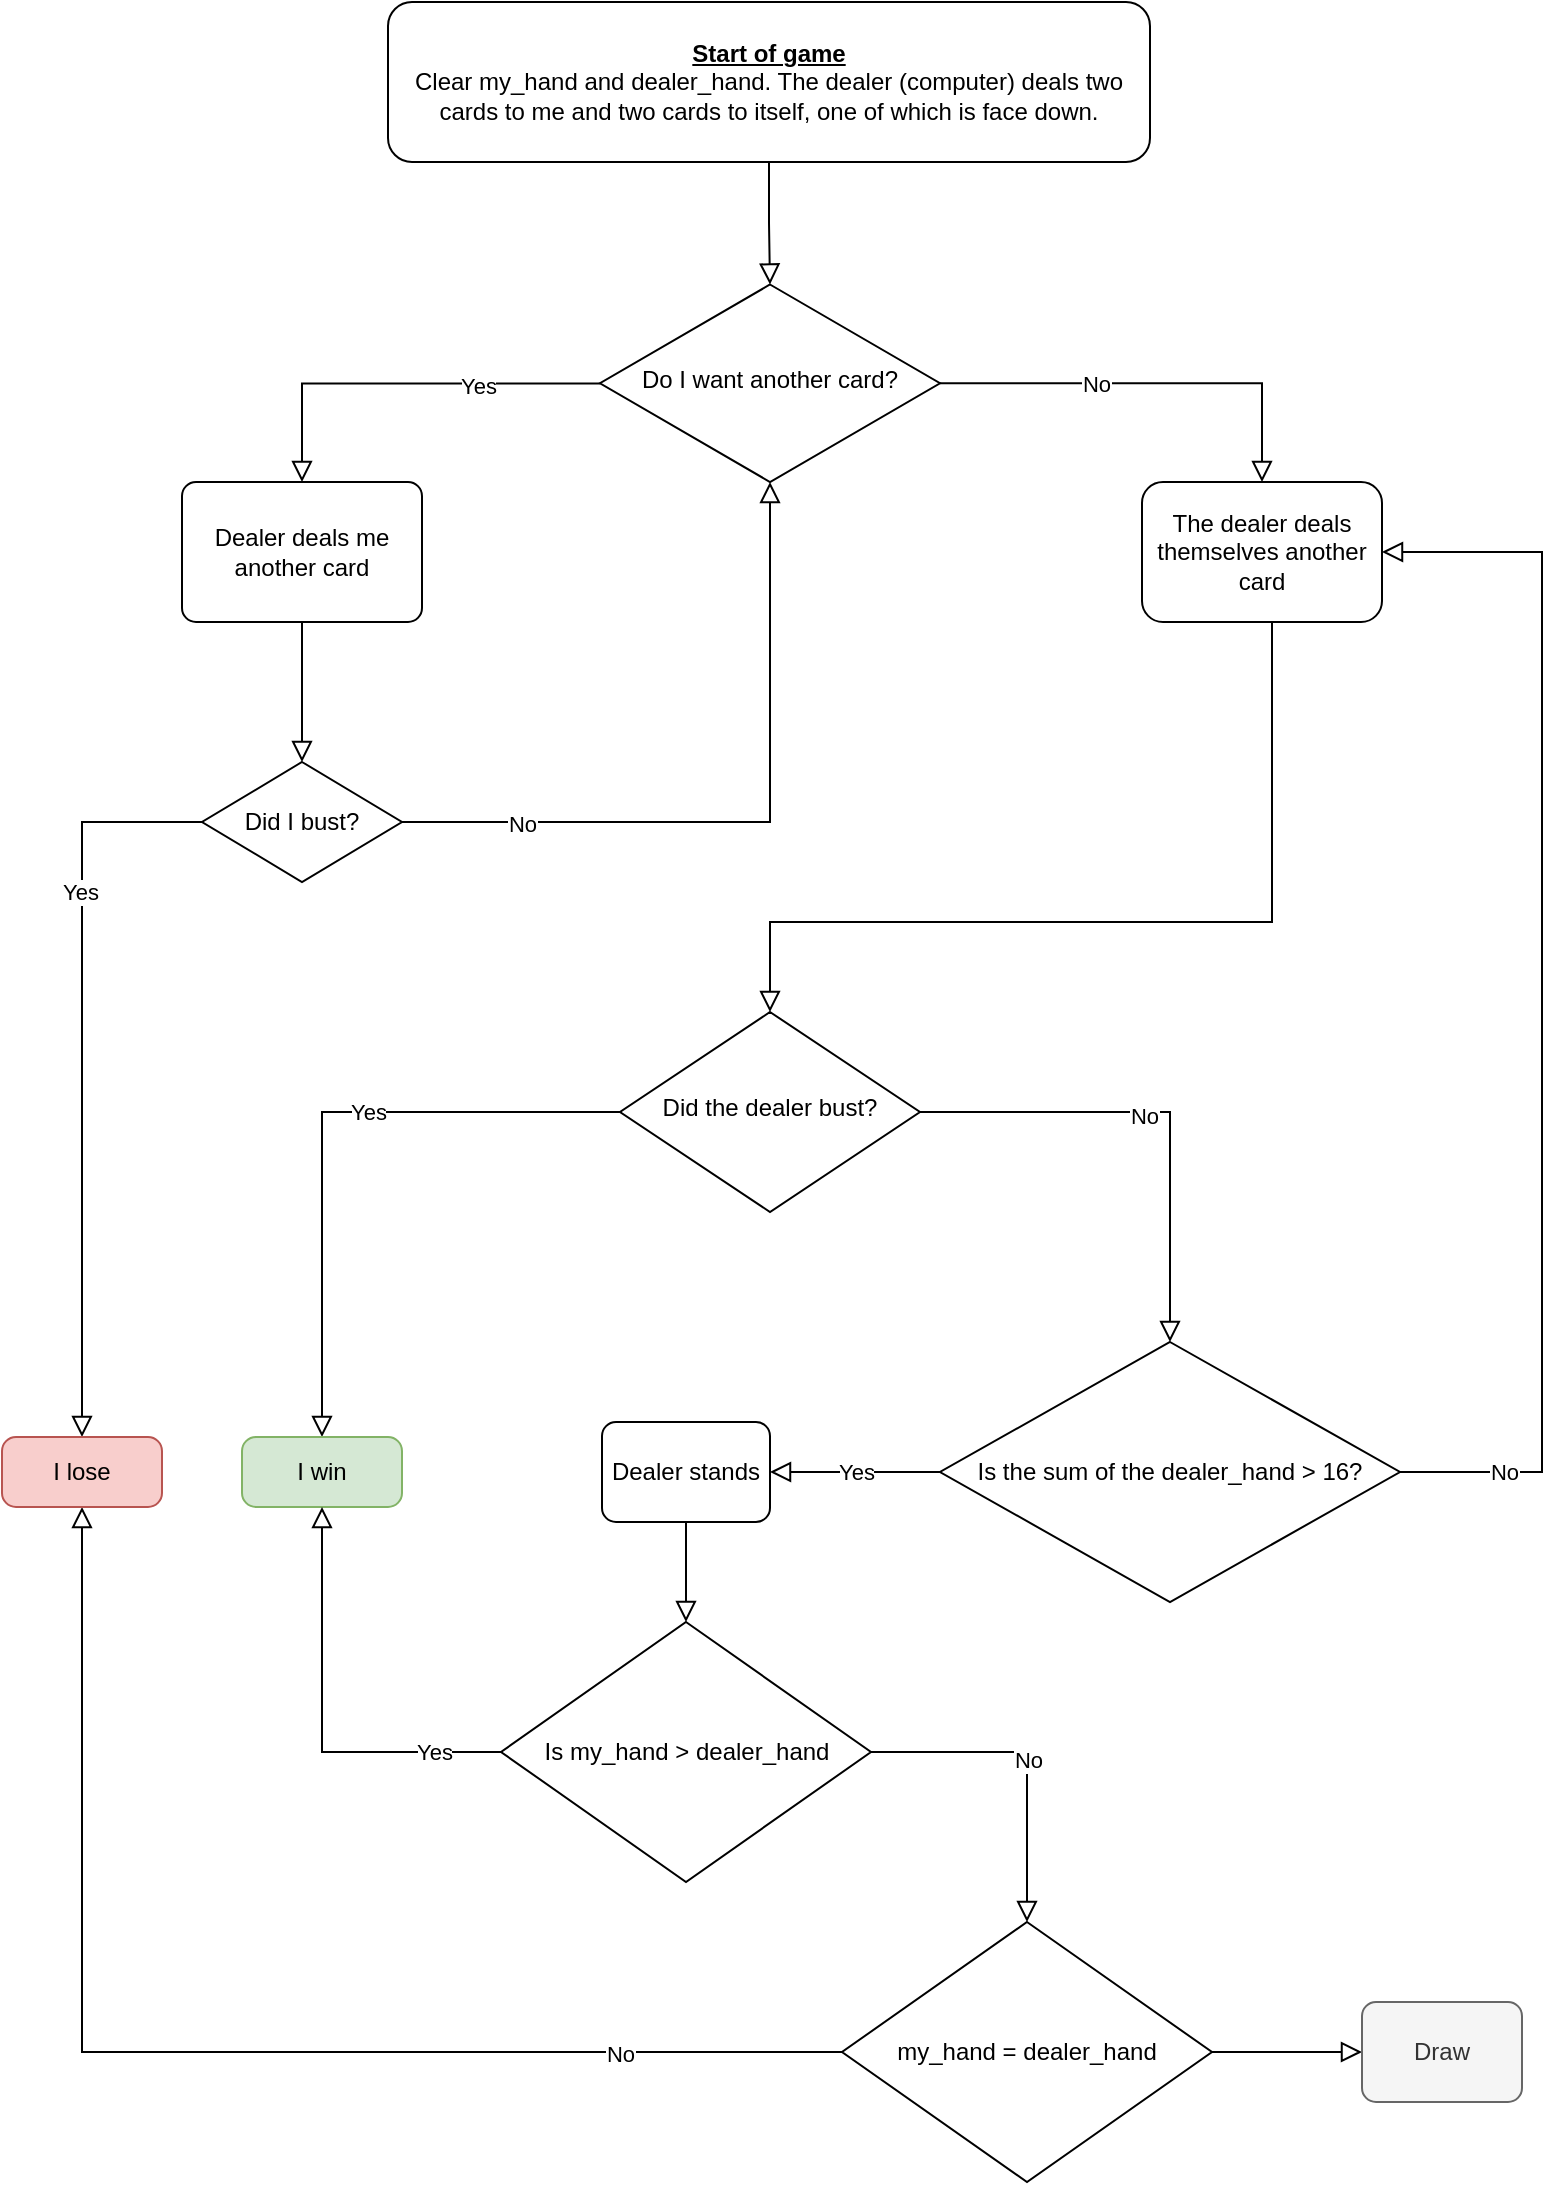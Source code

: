<mxfile version="20.8.5" type="github">
  <diagram id="C5RBs43oDa-KdzZeNtuy" name="Page-1">
    <mxGraphModel dx="1026" dy="687" grid="1" gridSize="10" guides="1" tooltips="1" connect="1" arrows="1" fold="1" page="1" pageScale="1" pageWidth="827" pageHeight="1169" math="0" shadow="0">
      <root>
        <mxCell id="WIyWlLk6GJQsqaUBKTNV-0" />
        <mxCell id="WIyWlLk6GJQsqaUBKTNV-1" parent="WIyWlLk6GJQsqaUBKTNV-0" />
        <mxCell id="9DluYhwfyulaZyYpxclx-105" style="edgeStyle=orthogonalEdgeStyle;rounded=0;orthogonalLoop=1;jettySize=auto;html=1;entryX=0.5;entryY=0;entryDx=0;entryDy=0;endArrow=block;endFill=0;endSize=8;" edge="1" parent="WIyWlLk6GJQsqaUBKTNV-1" source="WIyWlLk6GJQsqaUBKTNV-3" target="WIyWlLk6GJQsqaUBKTNV-6">
          <mxGeometry relative="1" as="geometry" />
        </mxCell>
        <mxCell id="WIyWlLk6GJQsqaUBKTNV-3" value="&lt;div&gt;&lt;u&gt;&lt;b&gt;Start of game&lt;/b&gt;&lt;/u&gt;&lt;/div&gt;&lt;div&gt;Clear my_hand and dealer_hand. The dealer (computer) deals two cards to me and two cards to itself, one of which is face down.&lt;br&gt;&lt;/div&gt;" style="rounded=1;whiteSpace=wrap;html=1;fontSize=12;glass=0;strokeWidth=1;shadow=0;" parent="WIyWlLk6GJQsqaUBKTNV-1" vertex="1">
          <mxGeometry x="223" y="30" width="381" height="80" as="geometry" />
        </mxCell>
        <mxCell id="9DluYhwfyulaZyYpxclx-109" style="edgeStyle=orthogonalEdgeStyle;rounded=0;orthogonalLoop=1;jettySize=auto;html=1;exitX=0.5;exitY=1;exitDx=0;exitDy=0;entryX=0.5;entryY=0;entryDx=0;entryDy=0;endArrow=block;endFill=0;endSize=8;" edge="1" parent="WIyWlLk6GJQsqaUBKTNV-1" source="WIyWlLk6GJQsqaUBKTNV-7" target="zeFq4oNNCg4uerHcXDFo-3">
          <mxGeometry relative="1" as="geometry">
            <Array as="points">
              <mxPoint x="665" y="490" />
              <mxPoint x="414" y="490" />
            </Array>
          </mxGeometry>
        </mxCell>
        <mxCell id="WIyWlLk6GJQsqaUBKTNV-7" value="The dealer deals themselves another card " style="rounded=1;whiteSpace=wrap;html=1;fontSize=12;glass=0;strokeWidth=1;shadow=0;" parent="WIyWlLk6GJQsqaUBKTNV-1" vertex="1">
          <mxGeometry x="600" y="270" width="120" height="70" as="geometry" />
        </mxCell>
        <mxCell id="9DluYhwfyulaZyYpxclx-7" style="edgeStyle=orthogonalEdgeStyle;rounded=0;orthogonalLoop=1;jettySize=auto;html=1;endArrow=block;endFill=0;endSize=8;entryX=0.5;entryY=0;entryDx=0;entryDy=0;entryPerimeter=0;" edge="1" parent="WIyWlLk6GJQsqaUBKTNV-1" source="zeFq4oNNCg4uerHcXDFo-3" target="9DluYhwfyulaZyYpxclx-9">
          <mxGeometry relative="1" as="geometry">
            <mxPoint x="730" y="370" as="targetPoint" />
          </mxGeometry>
        </mxCell>
        <mxCell id="9DluYhwfyulaZyYpxclx-8" value="&lt;div&gt;No&lt;/div&gt;" style="edgeLabel;html=1;align=center;verticalAlign=middle;resizable=0;points=[];" vertex="1" connectable="0" parent="9DluYhwfyulaZyYpxclx-7">
          <mxGeometry x="-0.067" y="-2" relative="1" as="geometry">
            <mxPoint as="offset" />
          </mxGeometry>
        </mxCell>
        <mxCell id="9DluYhwfyulaZyYpxclx-102" style="edgeStyle=orthogonalEdgeStyle;rounded=0;orthogonalLoop=1;jettySize=auto;html=1;endArrow=block;endFill=0;endSize=8;" edge="1" parent="WIyWlLk6GJQsqaUBKTNV-1" source="zeFq4oNNCg4uerHcXDFo-3" target="9DluYhwfyulaZyYpxclx-2">
          <mxGeometry relative="1" as="geometry" />
        </mxCell>
        <mxCell id="9DluYhwfyulaZyYpxclx-103" value="Yes" style="edgeLabel;html=1;align=center;verticalAlign=middle;resizable=0;points=[];" vertex="1" connectable="0" parent="9DluYhwfyulaZyYpxclx-102">
          <mxGeometry x="-0.455" y="1" relative="1" as="geometry">
            <mxPoint x="-41" y="-1" as="offset" />
          </mxGeometry>
        </mxCell>
        <mxCell id="zeFq4oNNCg4uerHcXDFo-3" value="Did the dealer bust?" style="rhombus;whiteSpace=wrap;html=1;shadow=0;fontFamily=Helvetica;fontSize=12;align=center;strokeWidth=1;spacing=6;spacingTop=-4;" parent="WIyWlLk6GJQsqaUBKTNV-1" vertex="1">
          <mxGeometry x="339" y="535" width="150" height="100" as="geometry" />
        </mxCell>
        <mxCell id="9DluYhwfyulaZyYpxclx-2" value="I win" style="rounded=1;whiteSpace=wrap;html=1;absoluteArcSize=1;arcSize=14;strokeWidth=1;fillColor=#d5e8d4;strokeColor=#82b366;" vertex="1" parent="WIyWlLk6GJQsqaUBKTNV-1">
          <mxGeometry x="150" y="747.5" width="80" height="35" as="geometry" />
        </mxCell>
        <mxCell id="9DluYhwfyulaZyYpxclx-11" value="&lt;div&gt;Yes&lt;/div&gt;" style="edgeStyle=orthogonalEdgeStyle;rounded=0;orthogonalLoop=1;jettySize=auto;html=1;endArrow=block;endFill=0;endSize=8;" edge="1" parent="WIyWlLk6GJQsqaUBKTNV-1" source="9DluYhwfyulaZyYpxclx-9" target="9DluYhwfyulaZyYpxclx-10">
          <mxGeometry relative="1" as="geometry" />
        </mxCell>
        <mxCell id="9DluYhwfyulaZyYpxclx-88" style="edgeStyle=orthogonalEdgeStyle;rounded=0;orthogonalLoop=1;jettySize=auto;html=1;exitX=1;exitY=0.5;exitDx=0;exitDy=0;exitPerimeter=0;entryX=1;entryY=0.5;entryDx=0;entryDy=0;endArrow=block;endFill=0;endSize=8;" edge="1" parent="WIyWlLk6GJQsqaUBKTNV-1" source="9DluYhwfyulaZyYpxclx-9" target="WIyWlLk6GJQsqaUBKTNV-7">
          <mxGeometry relative="1" as="geometry">
            <Array as="points">
              <mxPoint x="800" y="765" />
              <mxPoint x="800" y="305" />
            </Array>
          </mxGeometry>
        </mxCell>
        <mxCell id="9DluYhwfyulaZyYpxclx-89" value="No" style="edgeLabel;html=1;align=center;verticalAlign=middle;resizable=0;points=[];" vertex="1" connectable="0" parent="9DluYhwfyulaZyYpxclx-88">
          <mxGeometry x="-0.829" relative="1" as="geometry">
            <mxPoint as="offset" />
          </mxGeometry>
        </mxCell>
        <mxCell id="9DluYhwfyulaZyYpxclx-9" value="Is the sum of the dealer_hand &amp;gt; 16?" style="strokeWidth=1;html=1;shape=mxgraph.flowchart.decision;whiteSpace=wrap;" vertex="1" parent="WIyWlLk6GJQsqaUBKTNV-1">
          <mxGeometry x="499" y="700" width="230" height="130" as="geometry" />
        </mxCell>
        <mxCell id="9DluYhwfyulaZyYpxclx-22" style="edgeStyle=orthogonalEdgeStyle;rounded=0;orthogonalLoop=1;jettySize=auto;html=1;endArrow=block;endFill=0;endSize=8;" edge="1" parent="WIyWlLk6GJQsqaUBKTNV-1" source="9DluYhwfyulaZyYpxclx-10" target="9DluYhwfyulaZyYpxclx-17">
          <mxGeometry relative="1" as="geometry" />
        </mxCell>
        <mxCell id="9DluYhwfyulaZyYpxclx-10" value="Dealer stands" style="rounded=1;whiteSpace=wrap;html=1;absoluteArcSize=1;arcSize=14;strokeWidth=1;" vertex="1" parent="WIyWlLk6GJQsqaUBKTNV-1">
          <mxGeometry x="330" y="740" width="84" height="50" as="geometry" />
        </mxCell>
        <mxCell id="9DluYhwfyulaZyYpxclx-20" style="edgeStyle=orthogonalEdgeStyle;rounded=0;orthogonalLoop=1;jettySize=auto;html=1;endArrow=block;endFill=0;endSize=8;" edge="1" parent="WIyWlLk6GJQsqaUBKTNV-1" source="9DluYhwfyulaZyYpxclx-17" target="9DluYhwfyulaZyYpxclx-2">
          <mxGeometry relative="1" as="geometry" />
        </mxCell>
        <mxCell id="9DluYhwfyulaZyYpxclx-21" value="Yes" style="edgeLabel;html=1;align=center;verticalAlign=middle;resizable=0;points=[];" vertex="1" connectable="0" parent="9DluYhwfyulaZyYpxclx-20">
          <mxGeometry x="-0.241" y="-3" relative="1" as="geometry">
            <mxPoint x="47" y="3" as="offset" />
          </mxGeometry>
        </mxCell>
        <mxCell id="9DluYhwfyulaZyYpxclx-113" value="No" style="edgeStyle=orthogonalEdgeStyle;rounded=0;orthogonalLoop=1;jettySize=auto;html=1;exitX=1;exitY=0.5;exitDx=0;exitDy=0;exitPerimeter=0;entryX=0.5;entryY=0;entryDx=0;entryDy=0;entryPerimeter=0;endArrow=block;endFill=0;endSize=8;" edge="1" parent="WIyWlLk6GJQsqaUBKTNV-1" source="9DluYhwfyulaZyYpxclx-17" target="9DluYhwfyulaZyYpxclx-23">
          <mxGeometry relative="1" as="geometry" />
        </mxCell>
        <mxCell id="9DluYhwfyulaZyYpxclx-17" value="Is my_hand &amp;gt; dealer_hand" style="strokeWidth=1;html=1;shape=mxgraph.flowchart.decision;whiteSpace=wrap;" vertex="1" parent="WIyWlLk6GJQsqaUBKTNV-1">
          <mxGeometry x="279.5" y="840" width="185" height="130" as="geometry" />
        </mxCell>
        <mxCell id="9DluYhwfyulaZyYpxclx-110" style="edgeStyle=orthogonalEdgeStyle;rounded=0;orthogonalLoop=1;jettySize=auto;html=1;exitX=0;exitY=0.5;exitDx=0;exitDy=0;exitPerimeter=0;entryX=0.5;entryY=1;entryDx=0;entryDy=0;endArrow=block;endFill=0;endSize=8;" edge="1" parent="WIyWlLk6GJQsqaUBKTNV-1" source="9DluYhwfyulaZyYpxclx-23" target="9DluYhwfyulaZyYpxclx-33">
          <mxGeometry relative="1" as="geometry" />
        </mxCell>
        <mxCell id="9DluYhwfyulaZyYpxclx-111" value="No" style="edgeLabel;html=1;align=center;verticalAlign=middle;resizable=0;points=[];" vertex="1" connectable="0" parent="9DluYhwfyulaZyYpxclx-110">
          <mxGeometry x="-0.66" y="1" relative="1" as="geometry">
            <mxPoint as="offset" />
          </mxGeometry>
        </mxCell>
        <mxCell id="9DluYhwfyulaZyYpxclx-112" style="edgeStyle=orthogonalEdgeStyle;rounded=0;orthogonalLoop=1;jettySize=auto;html=1;endArrow=block;endFill=0;endSize=8;" edge="1" parent="WIyWlLk6GJQsqaUBKTNV-1" source="9DluYhwfyulaZyYpxclx-23" target="9DluYhwfyulaZyYpxclx-25">
          <mxGeometry relative="1" as="geometry" />
        </mxCell>
        <mxCell id="9DluYhwfyulaZyYpxclx-23" value="my_hand = dealer_hand" style="strokeWidth=1;html=1;shape=mxgraph.flowchart.decision;whiteSpace=wrap;" vertex="1" parent="WIyWlLk6GJQsqaUBKTNV-1">
          <mxGeometry x="450" y="990" width="185" height="130" as="geometry" />
        </mxCell>
        <mxCell id="9DluYhwfyulaZyYpxclx-25" value="Draw" style="rounded=1;whiteSpace=wrap;html=1;absoluteArcSize=1;arcSize=14;strokeWidth=1;fillColor=#f5f5f5;fontColor=#333333;strokeColor=#666666;" vertex="1" parent="WIyWlLk6GJQsqaUBKTNV-1">
          <mxGeometry x="710" y="1030" width="80" height="50" as="geometry" />
        </mxCell>
        <mxCell id="9DluYhwfyulaZyYpxclx-34" style="edgeStyle=orthogonalEdgeStyle;rounded=0;orthogonalLoop=1;jettySize=auto;html=1;endArrow=block;endFill=0;endSize=8;" edge="1" parent="WIyWlLk6GJQsqaUBKTNV-1" source="9DluYhwfyulaZyYpxclx-31" target="9DluYhwfyulaZyYpxclx-33">
          <mxGeometry relative="1" as="geometry" />
        </mxCell>
        <mxCell id="9DluYhwfyulaZyYpxclx-35" value="Yes" style="edgeLabel;html=1;align=center;verticalAlign=middle;resizable=0;points=[];" vertex="1" connectable="0" parent="9DluYhwfyulaZyYpxclx-34">
          <mxGeometry x="-0.486" y="-1" relative="1" as="geometry">
            <mxPoint as="offset" />
          </mxGeometry>
        </mxCell>
        <mxCell id="9DluYhwfyulaZyYpxclx-81" style="edgeStyle=orthogonalEdgeStyle;rounded=0;orthogonalLoop=1;jettySize=auto;html=1;entryX=0.5;entryY=1;entryDx=0;entryDy=0;endArrow=block;endFill=0;endSize=8;" edge="1" parent="WIyWlLk6GJQsqaUBKTNV-1" source="9DluYhwfyulaZyYpxclx-31" target="WIyWlLk6GJQsqaUBKTNV-6">
          <mxGeometry relative="1" as="geometry" />
        </mxCell>
        <mxCell id="9DluYhwfyulaZyYpxclx-82" value="No" style="edgeLabel;html=1;align=center;verticalAlign=middle;resizable=0;points=[];" vertex="1" connectable="0" parent="9DluYhwfyulaZyYpxclx-81">
          <mxGeometry x="-0.665" y="-1" relative="1" as="geometry">
            <mxPoint as="offset" />
          </mxGeometry>
        </mxCell>
        <mxCell id="9DluYhwfyulaZyYpxclx-31" value="Did I bust?" style="strokeWidth=1;html=1;shape=mxgraph.flowchart.decision;whiteSpace=wrap;" vertex="1" parent="WIyWlLk6GJQsqaUBKTNV-1">
          <mxGeometry x="130" y="410" width="100" height="60" as="geometry" />
        </mxCell>
        <mxCell id="9DluYhwfyulaZyYpxclx-33" value="I lose" style="rounded=1;whiteSpace=wrap;html=1;absoluteArcSize=1;arcSize=14;strokeWidth=1;fillColor=#f8cecc;strokeColor=#b85450;" vertex="1" parent="WIyWlLk6GJQsqaUBKTNV-1">
          <mxGeometry x="30" y="747.5" width="80" height="35" as="geometry" />
        </mxCell>
        <mxCell id="9DluYhwfyulaZyYpxclx-75" style="edgeStyle=orthogonalEdgeStyle;rounded=0;orthogonalLoop=1;jettySize=auto;html=1;endArrow=block;endFill=0;endSize=8;entryX=0.5;entryY=0;entryDx=0;entryDy=0;" edge="1" parent="WIyWlLk6GJQsqaUBKTNV-1" source="WIyWlLk6GJQsqaUBKTNV-6" target="9DluYhwfyulaZyYpxclx-79">
          <mxGeometry relative="1" as="geometry" />
        </mxCell>
        <mxCell id="9DluYhwfyulaZyYpxclx-77" value="Yes" style="edgeLabel;html=1;align=center;verticalAlign=middle;resizable=0;points=[];" vertex="1" connectable="0" parent="9DluYhwfyulaZyYpxclx-75">
          <mxGeometry x="-0.386" y="1" relative="1" as="geometry">
            <mxPoint as="offset" />
          </mxGeometry>
        </mxCell>
        <mxCell id="9DluYhwfyulaZyYpxclx-106" style="edgeStyle=orthogonalEdgeStyle;rounded=0;orthogonalLoop=1;jettySize=auto;html=1;exitX=1;exitY=0.5;exitDx=0;exitDy=0;entryX=0.5;entryY=0;entryDx=0;entryDy=0;endArrow=block;endFill=0;endSize=8;" edge="1" parent="WIyWlLk6GJQsqaUBKTNV-1" source="WIyWlLk6GJQsqaUBKTNV-6" target="WIyWlLk6GJQsqaUBKTNV-7">
          <mxGeometry relative="1" as="geometry" />
        </mxCell>
        <mxCell id="9DluYhwfyulaZyYpxclx-107" value="No" style="edgeLabel;html=1;align=center;verticalAlign=middle;resizable=0;points=[];" vertex="1" connectable="0" parent="9DluYhwfyulaZyYpxclx-106">
          <mxGeometry x="-0.257" relative="1" as="geometry">
            <mxPoint as="offset" />
          </mxGeometry>
        </mxCell>
        <mxCell id="WIyWlLk6GJQsqaUBKTNV-6" value="Do I want another card?" style="rhombus;whiteSpace=wrap;html=1;shadow=0;fontFamily=Helvetica;fontSize=12;align=center;strokeWidth=1;spacing=6;spacingTop=-4;" parent="WIyWlLk6GJQsqaUBKTNV-1" vertex="1">
          <mxGeometry x="329" y="171.25" width="170" height="98.75" as="geometry" />
        </mxCell>
        <mxCell id="9DluYhwfyulaZyYpxclx-80" style="edgeStyle=orthogonalEdgeStyle;rounded=0;orthogonalLoop=1;jettySize=auto;html=1;endArrow=block;endFill=0;endSize=8;" edge="1" parent="WIyWlLk6GJQsqaUBKTNV-1" source="9DluYhwfyulaZyYpxclx-79" target="9DluYhwfyulaZyYpxclx-31">
          <mxGeometry relative="1" as="geometry" />
        </mxCell>
        <mxCell id="9DluYhwfyulaZyYpxclx-79" value="Dealer deals me another card" style="rounded=1;whiteSpace=wrap;html=1;absoluteArcSize=1;arcSize=14;strokeWidth=1;" vertex="1" parent="WIyWlLk6GJQsqaUBKTNV-1">
          <mxGeometry x="120" y="270" width="120" height="70" as="geometry" />
        </mxCell>
      </root>
    </mxGraphModel>
  </diagram>
</mxfile>
